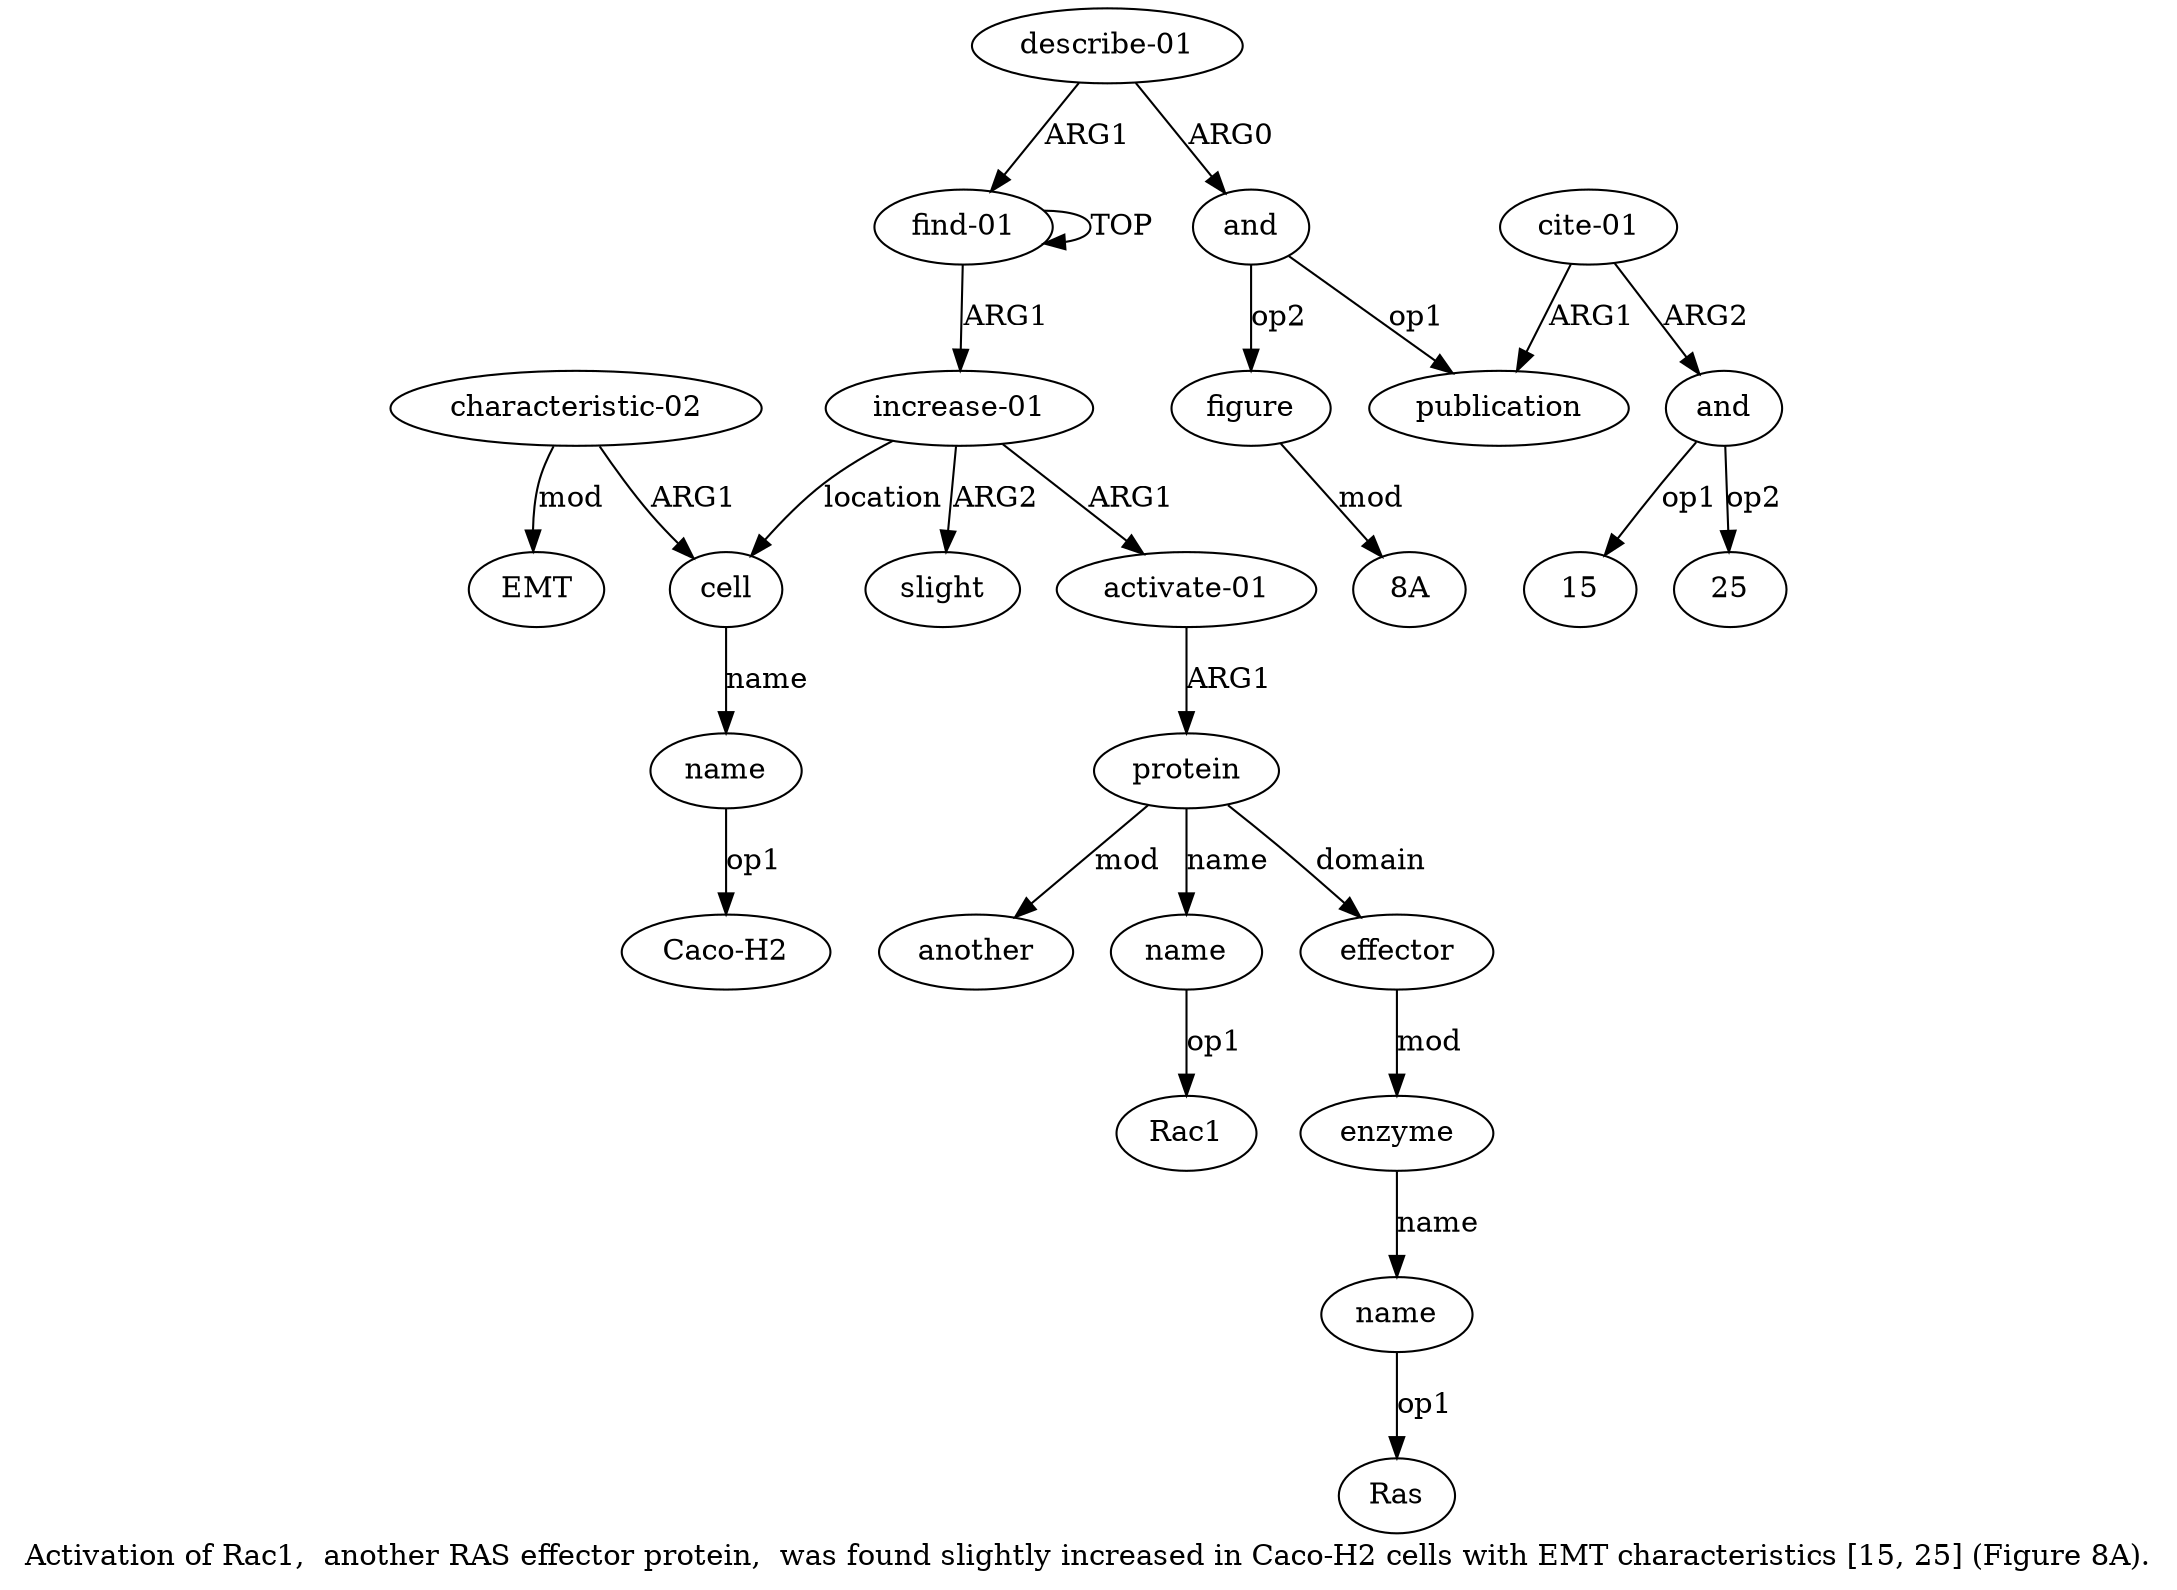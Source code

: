 digraph  {
	graph [label="Activation of Rac1,  another RAS effector protein,  was found slightly increased in Caco-H2 cells with EMT characteristics [15, \
25] (Figure 8A)."];
	node [label="\N"];
	"a11 Caco-H2"	 [color=black,
		gold_ind=-1,
		gold_label="Caco-H2",
		label="Caco-H2",
		test_ind=-1,
		test_label="Caco-H2"];
	"a4 Rac1"	 [color=black,
		gold_ind=-1,
		gold_label=Rac1,
		label=Rac1,
		test_ind=-1,
		test_label=Rac1];
	"a19 8A"	 [color=black,
		gold_ind=-1,
		gold_label="8A",
		label="8A",
		test_ind=-1,
		test_label="8A"];
	"a18 15"	 [color=black,
		gold_ind=-1,
		gold_label=15,
		label=15,
		test_ind=-1,
		test_label=15];
	a15	 [color=black,
		gold_ind=15,
		gold_label=and,
		label=and,
		test_ind=15,
		test_label=and];
	a16	 [color=black,
		gold_ind=16,
		gold_label=publication,
		label=publication,
		test_ind=16,
		test_label=publication];
	a15 -> a16 [key=0,
	color=black,
	gold_label=op1,
	label=op1,
	test_label=op1];
a19 [color=black,
	gold_ind=19,
	gold_label=figure,
	label=figure,
	test_ind=19,
	test_label=figure];
a15 -> a19 [key=0,
color=black,
gold_label=op2,
label=op2,
test_label=op2];
a14 [color=black,
gold_ind=14,
gold_label="describe-01",
label="describe-01",
test_ind=14,
test_label="describe-01"];
a14 -> a15 [key=0,
color=black,
gold_label=ARG0,
label=ARG0,
test_label=ARG0];
a0 [color=black,
gold_ind=0,
gold_label="find-01",
label="find-01",
test_ind=0,
test_label="find-01"];
a14 -> a0 [key=0,
color=black,
gold_label=ARG1,
label=ARG1,
test_label=ARG1];
a17 [color=black,
gold_ind=17,
gold_label="cite-01",
label="cite-01",
test_ind=17,
test_label="cite-01"];
a17 -> a16 [key=0,
color=black,
gold_label=ARG1,
label=ARG1,
test_label=ARG1];
a18 [color=black,
gold_ind=18,
gold_label=and,
label=and,
test_ind=18,
test_label=and];
a17 -> a18 [key=0,
color=black,
gold_label=ARG2,
label=ARG2,
test_label=ARG2];
a11 [color=black,
gold_ind=11,
gold_label=name,
label=name,
test_ind=11,
test_label=name];
a11 -> "a11 Caco-H2" [key=0,
color=black,
gold_label=op1,
label=op1,
test_label=op1];
a10 [color=black,
gold_ind=10,
gold_label=cell,
label=cell,
test_ind=10,
test_label=cell];
a10 -> a11 [key=0,
color=black,
gold_label=name,
label=name,
test_label=name];
a13 [color=black,
gold_ind=13,
gold_label=EMT,
label=EMT,
test_ind=13,
test_label=EMT];
a12 [color=black,
gold_ind=12,
gold_label="characteristic-02",
label="characteristic-02",
test_ind=12,
test_label="characteristic-02"];
a12 -> a10 [key=0,
color=black,
gold_label=ARG1,
label=ARG1,
test_label=ARG1];
a12 -> a13 [key=0,
color=black,
gold_label=mod,
label=mod,
test_label=mod];
a19 -> "a19 8A" [key=0,
color=black,
gold_label=mod,
label=mod,
test_label=mod];
a18 -> "a18 15" [key=0,
color=black,
gold_label=op1,
label=op1,
test_label=op1];
"a18 25" [color=black,
gold_ind=-1,
gold_label=25,
label=25,
test_ind=-1,
test_label=25];
a18 -> "a18 25" [key=0,
color=black,
gold_label=op2,
label=op2,
test_label=op2];
a1 [color=black,
gold_ind=1,
gold_label="increase-01",
label="increase-01",
test_ind=1,
test_label="increase-01"];
a1 -> a10 [key=0,
color=black,
gold_label=location,
label=location,
test_label=location];
a2 [color=black,
gold_ind=2,
gold_label="activate-01",
label="activate-01",
test_ind=2,
test_label="activate-01"];
a1 -> a2 [key=0,
color=black,
gold_label=ARG1,
label=ARG1,
test_label=ARG1];
a9 [color=black,
gold_ind=9,
gold_label=slight,
label=slight,
test_ind=9,
test_label=slight];
a1 -> a9 [key=0,
color=black,
gold_label=ARG2,
label=ARG2,
test_label=ARG2];
a0 -> a1 [key=0,
color=black,
gold_label=ARG1,
label=ARG1,
test_label=ARG1];
a0 -> a0 [key=0,
color=black,
gold_label=TOP,
label=TOP,
test_label=TOP];
a3 [color=black,
gold_ind=3,
gold_label=protein,
label=protein,
test_ind=3,
test_label=protein];
a5 [color=black,
gold_ind=5,
gold_label=another,
label=another,
test_ind=5,
test_label=another];
a3 -> a5 [key=0,
color=black,
gold_label=mod,
label=mod,
test_label=mod];
a4 [color=black,
gold_ind=4,
gold_label=name,
label=name,
test_ind=4,
test_label=name];
a3 -> a4 [key=0,
color=black,
gold_label=name,
label=name,
test_label=name];
a6 [color=black,
gold_ind=6,
gold_label=effector,
label=effector,
test_ind=6,
test_label=effector];
a3 -> a6 [key=0,
color=black,
gold_label=domain,
label=domain,
test_label=domain];
a2 -> a3 [key=0,
color=black,
gold_label=ARG1,
label=ARG1,
test_label=ARG1];
a4 -> "a4 Rac1" [key=0,
color=black,
gold_label=op1,
label=op1,
test_label=op1];
a7 [color=black,
gold_ind=7,
gold_label=enzyme,
label=enzyme,
test_ind=7,
test_label=enzyme];
a8 [color=black,
gold_ind=8,
gold_label=name,
label=name,
test_ind=8,
test_label=name];
a7 -> a8 [key=0,
color=black,
gold_label=name,
label=name,
test_label=name];
a6 -> a7 [key=0,
color=black,
gold_label=mod,
label=mod,
test_label=mod];
"a8 Ras" [color=black,
gold_ind=-1,
gold_label=Ras,
label=Ras,
test_ind=-1,
test_label=Ras];
a8 -> "a8 Ras" [key=0,
color=black,
gold_label=op1,
label=op1,
test_label=op1];
}
